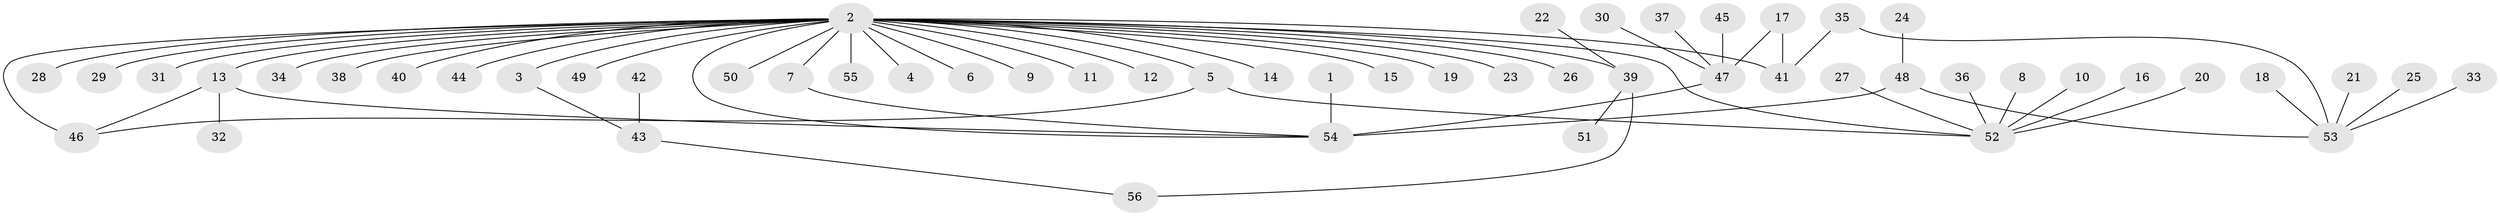 // original degree distribution, {4: 0.02702702702702703, 33: 0.009009009009009009, 5: 0.02702702702702703, 11: 0.009009009009009009, 2: 0.2072072072072072, 1: 0.6036036036036037, 9: 0.009009009009009009, 3: 0.06306306306306306, 7: 0.018018018018018018, 8: 0.018018018018018018, 6: 0.009009009009009009}
// Generated by graph-tools (version 1.1) at 2025/26/03/09/25 03:26:00]
// undirected, 56 vertices, 63 edges
graph export_dot {
graph [start="1"]
  node [color=gray90,style=filled];
  1;
  2;
  3;
  4;
  5;
  6;
  7;
  8;
  9;
  10;
  11;
  12;
  13;
  14;
  15;
  16;
  17;
  18;
  19;
  20;
  21;
  22;
  23;
  24;
  25;
  26;
  27;
  28;
  29;
  30;
  31;
  32;
  33;
  34;
  35;
  36;
  37;
  38;
  39;
  40;
  41;
  42;
  43;
  44;
  45;
  46;
  47;
  48;
  49;
  50;
  51;
  52;
  53;
  54;
  55;
  56;
  1 -- 54 [weight=1.0];
  2 -- 3 [weight=1.0];
  2 -- 4 [weight=1.0];
  2 -- 5 [weight=1.0];
  2 -- 6 [weight=1.0];
  2 -- 7 [weight=1.0];
  2 -- 9 [weight=1.0];
  2 -- 11 [weight=1.0];
  2 -- 12 [weight=1.0];
  2 -- 13 [weight=1.0];
  2 -- 14 [weight=1.0];
  2 -- 15 [weight=1.0];
  2 -- 19 [weight=1.0];
  2 -- 23 [weight=1.0];
  2 -- 26 [weight=1.0];
  2 -- 28 [weight=1.0];
  2 -- 29 [weight=1.0];
  2 -- 31 [weight=1.0];
  2 -- 34 [weight=1.0];
  2 -- 38 [weight=1.0];
  2 -- 39 [weight=1.0];
  2 -- 40 [weight=1.0];
  2 -- 41 [weight=2.0];
  2 -- 44 [weight=1.0];
  2 -- 46 [weight=2.0];
  2 -- 49 [weight=1.0];
  2 -- 50 [weight=1.0];
  2 -- 52 [weight=1.0];
  2 -- 54 [weight=1.0];
  2 -- 55 [weight=1.0];
  3 -- 43 [weight=1.0];
  5 -- 46 [weight=1.0];
  5 -- 52 [weight=1.0];
  7 -- 54 [weight=1.0];
  8 -- 52 [weight=1.0];
  10 -- 52 [weight=1.0];
  13 -- 32 [weight=1.0];
  13 -- 46 [weight=1.0];
  13 -- 54 [weight=1.0];
  16 -- 52 [weight=1.0];
  17 -- 41 [weight=1.0];
  17 -- 47 [weight=1.0];
  18 -- 53 [weight=1.0];
  20 -- 52 [weight=1.0];
  21 -- 53 [weight=1.0];
  22 -- 39 [weight=1.0];
  24 -- 48 [weight=1.0];
  25 -- 53 [weight=1.0];
  27 -- 52 [weight=1.0];
  30 -- 47 [weight=1.0];
  33 -- 53 [weight=1.0];
  35 -- 41 [weight=1.0];
  35 -- 53 [weight=1.0];
  36 -- 52 [weight=1.0];
  37 -- 47 [weight=1.0];
  39 -- 51 [weight=1.0];
  39 -- 56 [weight=1.0];
  42 -- 43 [weight=1.0];
  43 -- 56 [weight=1.0];
  45 -- 47 [weight=1.0];
  47 -- 54 [weight=1.0];
  48 -- 53 [weight=1.0];
  48 -- 54 [weight=2.0];
}
